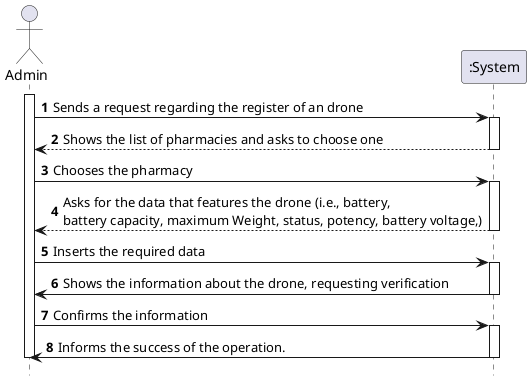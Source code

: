 @startuml
autonumber
hide footbox

actor "Admin" as ADMIN

participant ":System" as SYST

activate ADMIN

ADMIN -> SYST : Sends a request regarding the register of an drone
activate SYST

SYST --> ADMIN : Shows the list of pharmacies and asks to choose one
deactivate SYST
ADMIN -> SYST : Chooses the pharmacy
activate SYST

SYST --> ADMIN : Asks for the data that features the drone (i.e., battery, \nbattery capacity, maximum Weight, status, potency, battery voltage,)
deactivate SYST

ADMIN -> SYST : Inserts the required data
activate SYST
SYST -> ADMIN : Shows the information about the drone, requesting verification
deactivate SYST

ADMIN -> SYST : Confirms the information
activate SYST
SYST -> ADMIN : Informs the success of the operation.
deactivate SYST

deactivate ADMIN

@enduml